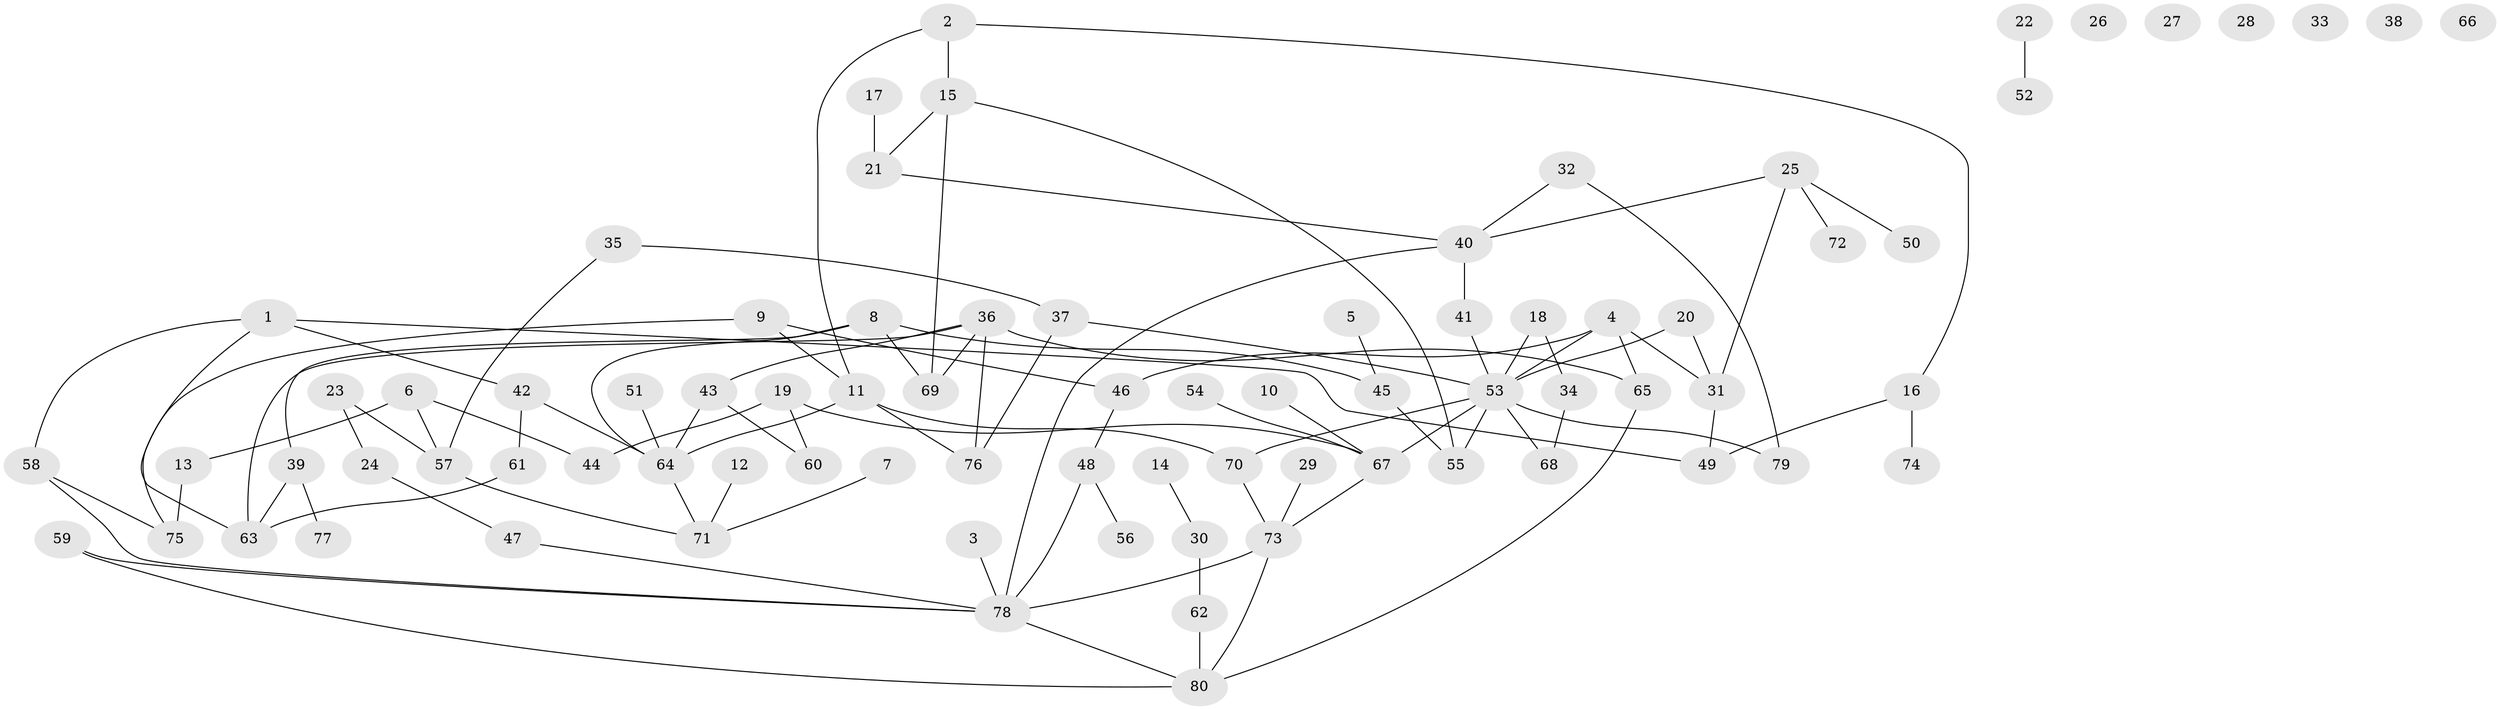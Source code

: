 // Generated by graph-tools (version 1.1) at 2025/00/03/09/25 03:00:47]
// undirected, 80 vertices, 103 edges
graph export_dot {
graph [start="1"]
  node [color=gray90,style=filled];
  1;
  2;
  3;
  4;
  5;
  6;
  7;
  8;
  9;
  10;
  11;
  12;
  13;
  14;
  15;
  16;
  17;
  18;
  19;
  20;
  21;
  22;
  23;
  24;
  25;
  26;
  27;
  28;
  29;
  30;
  31;
  32;
  33;
  34;
  35;
  36;
  37;
  38;
  39;
  40;
  41;
  42;
  43;
  44;
  45;
  46;
  47;
  48;
  49;
  50;
  51;
  52;
  53;
  54;
  55;
  56;
  57;
  58;
  59;
  60;
  61;
  62;
  63;
  64;
  65;
  66;
  67;
  68;
  69;
  70;
  71;
  72;
  73;
  74;
  75;
  76;
  77;
  78;
  79;
  80;
  1 -- 42;
  1 -- 49;
  1 -- 58;
  1 -- 63;
  2 -- 11;
  2 -- 15;
  2 -- 16;
  3 -- 78;
  4 -- 31;
  4 -- 46;
  4 -- 53;
  4 -- 65;
  5 -- 45;
  6 -- 13;
  6 -- 44;
  6 -- 57;
  7 -- 71;
  8 -- 39;
  8 -- 45;
  8 -- 64;
  8 -- 69;
  9 -- 11;
  9 -- 46;
  9 -- 75;
  10 -- 67;
  11 -- 64;
  11 -- 70;
  11 -- 76;
  12 -- 71;
  13 -- 75;
  14 -- 30;
  15 -- 21;
  15 -- 55;
  15 -- 69;
  16 -- 49;
  16 -- 74;
  17 -- 21;
  18 -- 34;
  18 -- 53;
  19 -- 44;
  19 -- 60;
  19 -- 67;
  20 -- 31;
  20 -- 53;
  21 -- 40;
  22 -- 52;
  23 -- 24;
  23 -- 57;
  24 -- 47;
  25 -- 31;
  25 -- 40;
  25 -- 50;
  25 -- 72;
  29 -- 73;
  30 -- 62;
  31 -- 49;
  32 -- 40;
  32 -- 79;
  34 -- 68;
  35 -- 37;
  35 -- 57;
  36 -- 43;
  36 -- 63;
  36 -- 65;
  36 -- 69;
  36 -- 76;
  37 -- 53;
  37 -- 76;
  39 -- 63;
  39 -- 77;
  40 -- 41;
  40 -- 78;
  41 -- 53;
  42 -- 61;
  42 -- 64;
  43 -- 60;
  43 -- 64;
  45 -- 55;
  46 -- 48;
  47 -- 78;
  48 -- 56;
  48 -- 78;
  51 -- 64;
  53 -- 55;
  53 -- 67;
  53 -- 68;
  53 -- 70;
  53 -- 79;
  54 -- 67;
  57 -- 71;
  58 -- 75;
  58 -- 78;
  59 -- 78;
  59 -- 80;
  61 -- 63;
  62 -- 80;
  64 -- 71;
  65 -- 80;
  67 -- 73;
  70 -- 73;
  73 -- 78;
  73 -- 80;
  78 -- 80;
}
